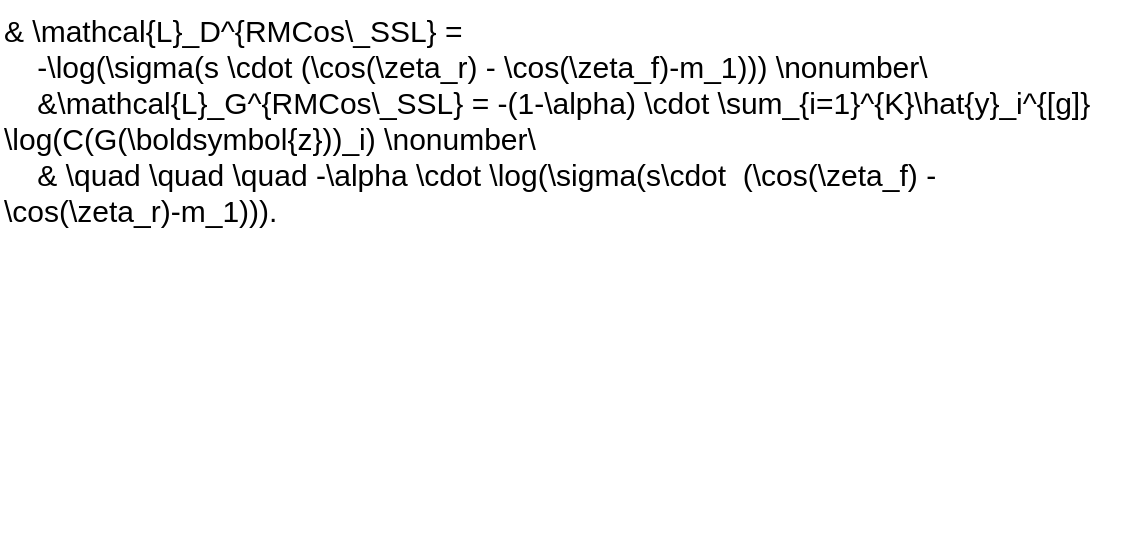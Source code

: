 <mxfile version="22.1.4" type="github">
  <diagram name="Page-1" id="yyJ5ygHZg1bWjQ__RXro">
    <mxGraphModel dx="1434" dy="827" grid="1" gridSize="10" guides="1" tooltips="1" connect="1" arrows="1" fold="1" page="1" pageScale="1" pageWidth="3200" pageHeight="5500" math="1" shadow="0">
      <root>
        <mxCell id="0" />
        <mxCell id="1" parent="0" />
        <mxCell id="W6qQ8bPyBbKdKw73j6yu-1" value="&amp; \mathcal{L}_D^{RMCos\_SSL} =&#xa;    -\log(\sigma(s \cdot (\cos(\zeta_r) - \cos(\zeta_f)-m_1))) \nonumber\\&#xa;    &amp;\mathcal{L}_G^{RMCos\_SSL} = -(1-\alpha) \cdot \sum_{i=1}^{K}\hat{y}_i^{[g]} \log(C(G(\boldsymbol{z}))_i) \nonumber\\&#xa;    &amp; \quad \quad \quad -\alpha \cdot \log(\sigma(s\cdot  (\cos(\zeta_f) - \cos(\zeta_r)-m_1)))." style="text;whiteSpace=wrap;fontSize=15;" vertex="1" parent="1">
          <mxGeometry x="190" y="1920" width="560" height="270" as="geometry" />
        </mxCell>
      </root>
    </mxGraphModel>
  </diagram>
</mxfile>
